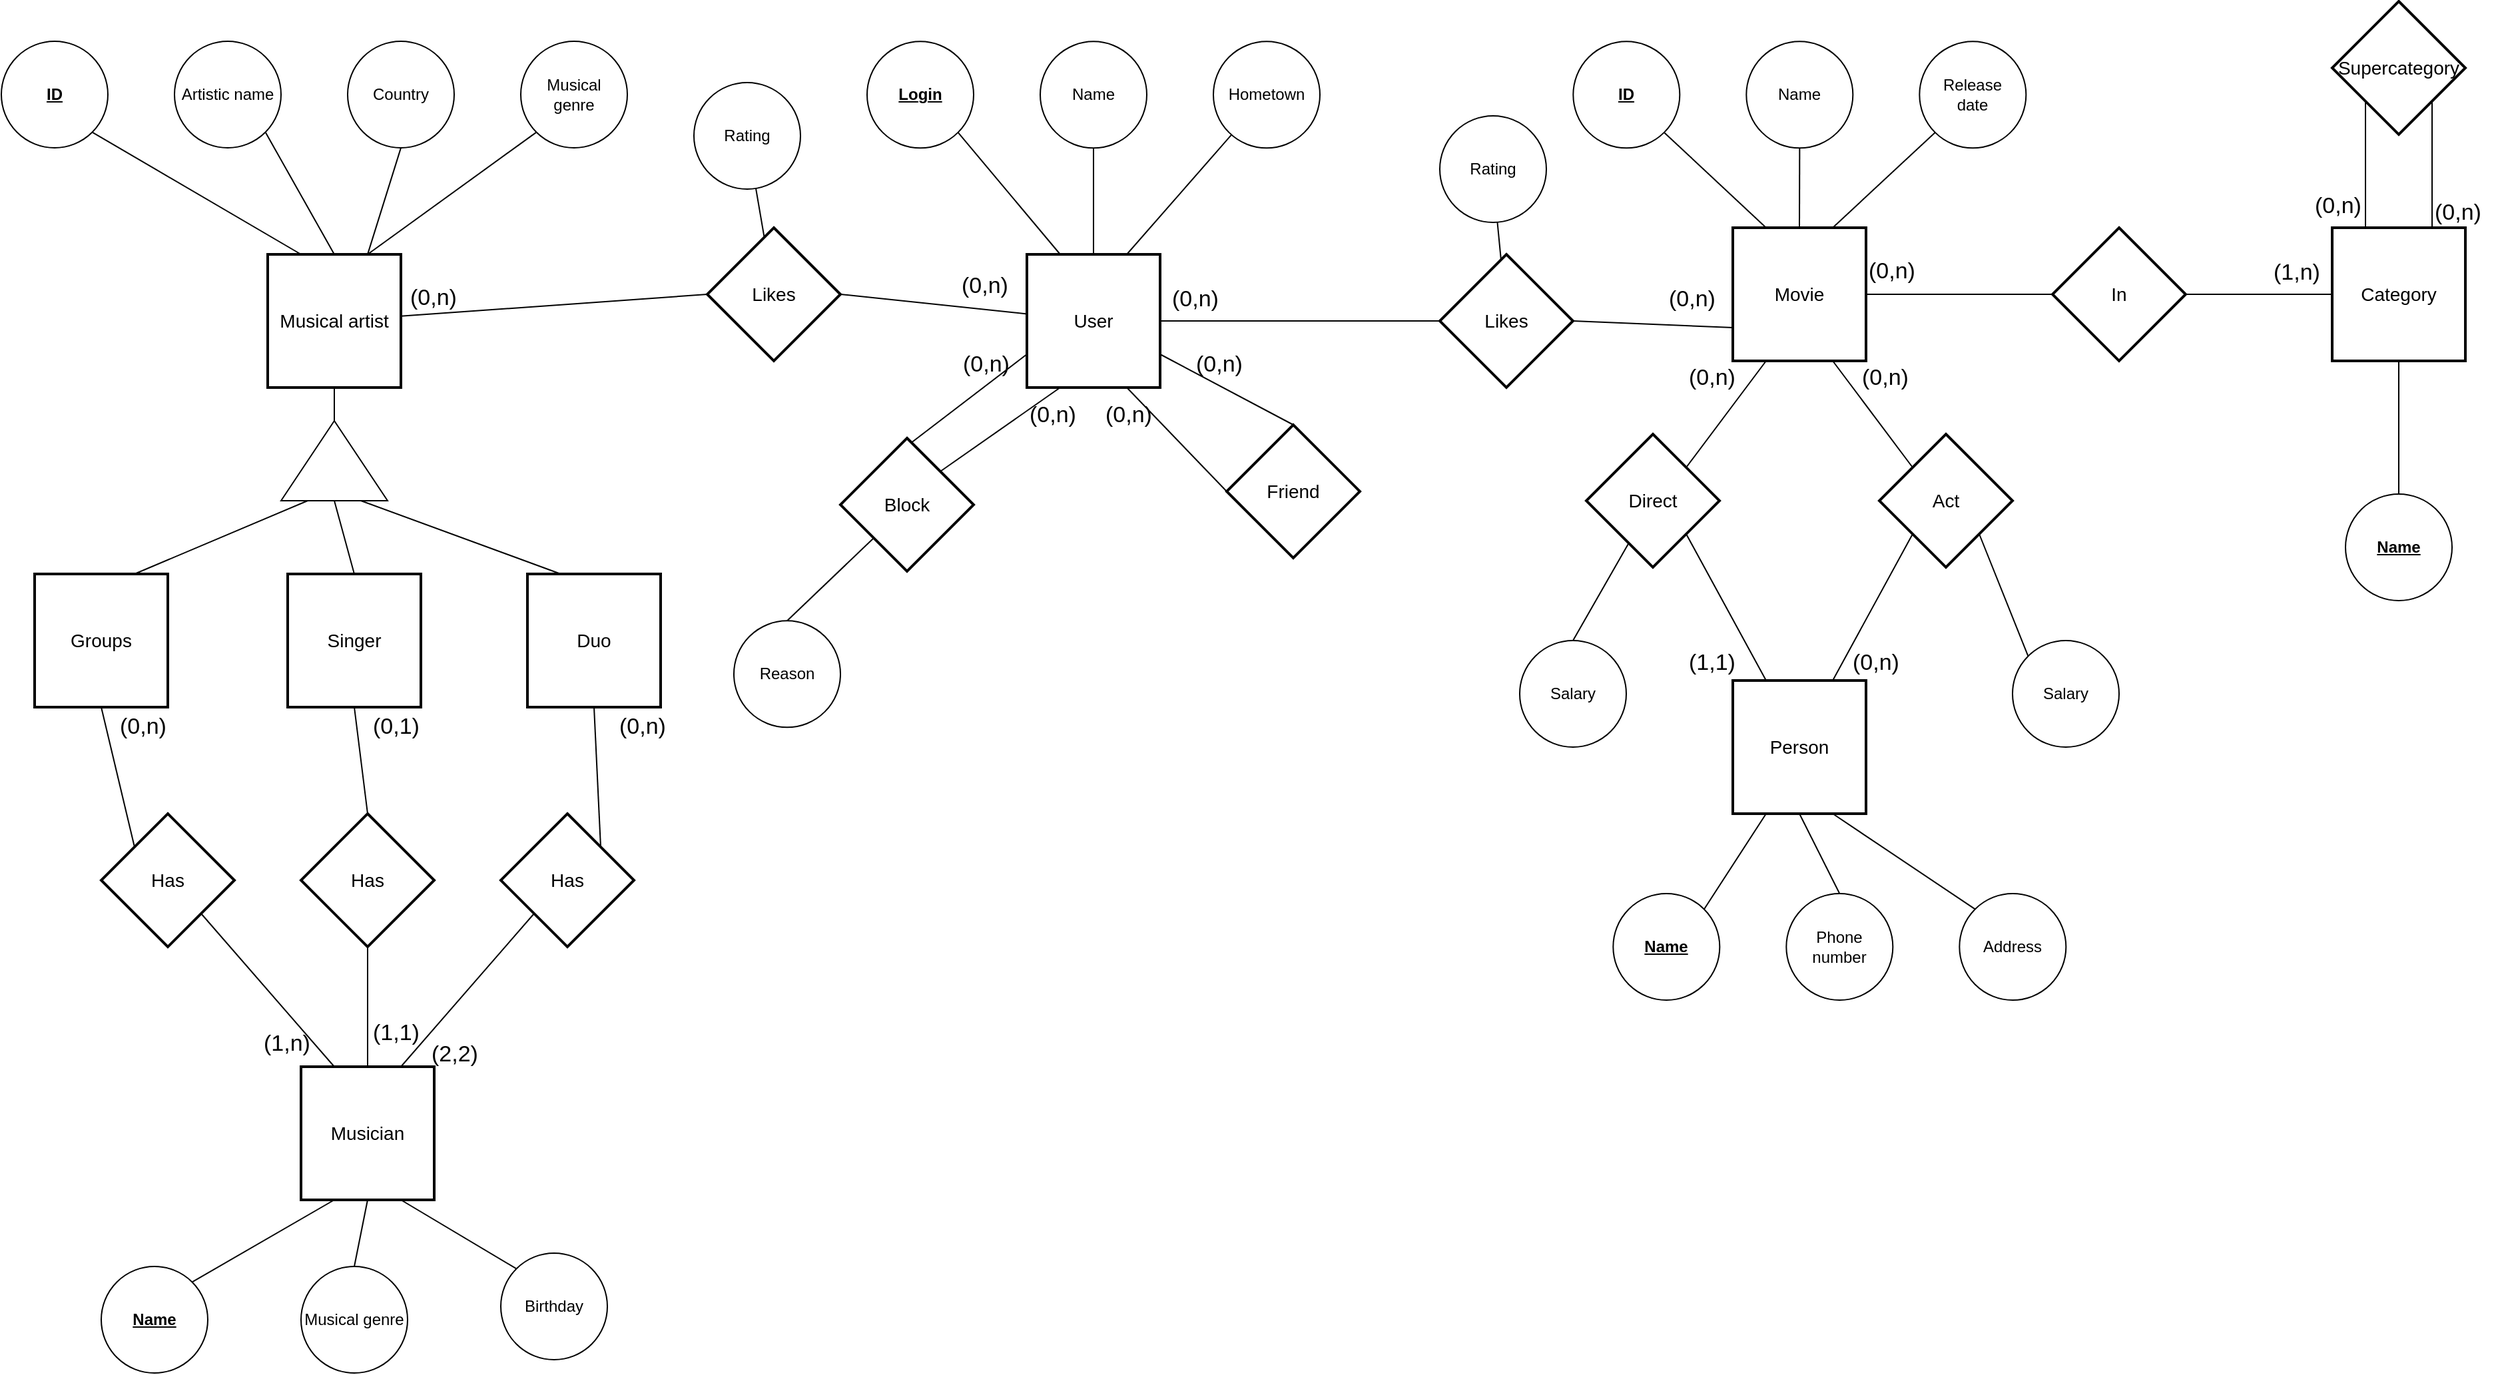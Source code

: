 <mxfile version="10.5.9" type="google"><diagram id="uMYX4Rtpumc-qpg66ErU" name="Page-1"><mxGraphModel dx="2166" dy="1546" grid="1" gridSize="10" guides="1" tooltips="1" connect="1" arrows="1" fold="1" page="1" pageScale="1" pageWidth="827" pageHeight="1169" math="0" shadow="0"><root><mxCell id="0"/><mxCell id="1" parent="0"/><mxCell id="I9tvjcD9pxlVz2gOd7x3-66" style="edgeStyle=none;rounded=0;orthogonalLoop=1;jettySize=auto;html=1;exitX=0.75;exitY=0;exitDx=0;exitDy=0;entryX=0;entryY=1;entryDx=0;entryDy=0;endArrow=none;endFill=0;" parent="1" source="I9tvjcD9pxlVz2gOd7x3-1" target="I9tvjcD9pxlVz2gOd7x3-5" edge="1"><mxGeometry relative="1" as="geometry"/></mxCell><mxCell id="I9tvjcD9pxlVz2gOd7x3-67" style="edgeStyle=none;rounded=0;orthogonalLoop=1;jettySize=auto;html=1;exitX=0.75;exitY=0;exitDx=0;exitDy=0;entryX=0.5;entryY=1;entryDx=0;entryDy=0;endArrow=none;endFill=0;" parent="1" source="I9tvjcD9pxlVz2gOd7x3-1" target="I9tvjcD9pxlVz2gOd7x3-4" edge="1"><mxGeometry relative="1" as="geometry"/></mxCell><mxCell id="I9tvjcD9pxlVz2gOd7x3-68" style="edgeStyle=none;rounded=0;orthogonalLoop=1;jettySize=auto;html=1;exitX=0.5;exitY=0;exitDx=0;exitDy=0;entryX=1;entryY=1;entryDx=0;entryDy=0;endArrow=none;endFill=0;" parent="1" source="I9tvjcD9pxlVz2gOd7x3-1" target="I9tvjcD9pxlVz2gOd7x3-3" edge="1"><mxGeometry relative="1" as="geometry"/></mxCell><mxCell id="I9tvjcD9pxlVz2gOd7x3-69" style="edgeStyle=none;rounded=0;orthogonalLoop=1;jettySize=auto;html=1;exitX=0.25;exitY=0;exitDx=0;exitDy=0;entryX=1;entryY=1;entryDx=0;entryDy=0;endArrow=none;endFill=0;" parent="1" source="I9tvjcD9pxlVz2gOd7x3-1" target="I9tvjcD9pxlVz2gOd7x3-2" edge="1"><mxGeometry relative="1" as="geometry"/></mxCell><mxCell id="I9tvjcD9pxlVz2gOd7x3-71" style="edgeStyle=none;rounded=0;orthogonalLoop=1;jettySize=auto;html=1;exitX=0.5;exitY=1;exitDx=0;exitDy=0;entryX=1;entryY=0.5;entryDx=0;entryDy=0;endArrow=none;endFill=0;" parent="1" source="I9tvjcD9pxlVz2gOd7x3-1" target="I9tvjcD9pxlVz2gOd7x3-6" edge="1"><mxGeometry relative="1" as="geometry"/></mxCell><mxCell id="I9tvjcD9pxlVz2gOd7x3-1" value="Musical artist" style="strokeWidth=2;whiteSpace=wrap;html=1;align=center;fontSize=14;" parent="1" vertex="1"><mxGeometry x="230" y="360" width="100" height="100" as="geometry"/></mxCell><mxCell id="I9tvjcD9pxlVz2gOd7x3-2" value="&lt;b&gt;&lt;u&gt;ID&lt;/u&gt;&lt;/b&gt;" style="ellipse;whiteSpace=wrap;html=1;aspect=fixed;" parent="1" vertex="1"><mxGeometry x="30" y="200" width="80" height="80" as="geometry"/></mxCell><mxCell id="I9tvjcD9pxlVz2gOd7x3-3" value="Artistic name" style="ellipse;whiteSpace=wrap;html=1;aspect=fixed;" parent="1" vertex="1"><mxGeometry x="160" y="200" width="80" height="80" as="geometry"/></mxCell><mxCell id="I9tvjcD9pxlVz2gOd7x3-4" value="Country" style="ellipse;whiteSpace=wrap;html=1;aspect=fixed;" parent="1" vertex="1"><mxGeometry x="290" y="200" width="80" height="80" as="geometry"/></mxCell><mxCell id="I9tvjcD9pxlVz2gOd7x3-5" value="Musical &lt;br&gt;genre" style="ellipse;whiteSpace=wrap;html=1;aspect=fixed;" parent="1" vertex="1"><mxGeometry x="420" y="200" width="80" height="80" as="geometry"/></mxCell><mxCell id="I9tvjcD9pxlVz2gOd7x3-72" style="edgeStyle=none;rounded=0;orthogonalLoop=1;jettySize=auto;html=1;exitX=0;exitY=0.25;exitDx=0;exitDy=0;entryX=0.75;entryY=0;entryDx=0;entryDy=0;endArrow=none;endFill=0;" parent="1" source="I9tvjcD9pxlVz2gOd7x3-6" target="I9tvjcD9pxlVz2gOd7x3-7" edge="1"><mxGeometry relative="1" as="geometry"/></mxCell><mxCell id="I9tvjcD9pxlVz2gOd7x3-73" style="edgeStyle=none;rounded=0;orthogonalLoop=1;jettySize=auto;html=1;exitX=0;exitY=0.5;exitDx=0;exitDy=0;entryX=0.5;entryY=0;entryDx=0;entryDy=0;endArrow=none;endFill=0;" parent="1" source="I9tvjcD9pxlVz2gOd7x3-6" target="I9tvjcD9pxlVz2gOd7x3-8" edge="1"><mxGeometry relative="1" as="geometry"/></mxCell><mxCell id="I9tvjcD9pxlVz2gOd7x3-74" style="edgeStyle=none;rounded=0;orthogonalLoop=1;jettySize=auto;html=1;exitX=0;exitY=0.75;exitDx=0;exitDy=0;entryX=0.25;entryY=0;entryDx=0;entryDy=0;endArrow=none;endFill=0;" parent="1" source="I9tvjcD9pxlVz2gOd7x3-6" target="I9tvjcD9pxlVz2gOd7x3-9" edge="1"><mxGeometry relative="1" as="geometry"/></mxCell><mxCell id="I9tvjcD9pxlVz2gOd7x3-6" value="" style="triangle;whiteSpace=wrap;html=1;direction=north;" parent="1" vertex="1"><mxGeometry x="240" y="485" width="80" height="60" as="geometry"/></mxCell><mxCell id="I9tvjcD9pxlVz2gOd7x3-118" style="edgeStyle=none;orthogonalLoop=1;jettySize=auto;html=1;exitX=0.5;exitY=1;exitDx=0;exitDy=0;entryX=0;entryY=0;entryDx=0;entryDy=0;startArrow=none;startFill=0;startSize=11;endArrow=none;endFill=0;endSize=11;targetPerimeterSpacing=0;strokeWidth=1;fontSize=12;" parent="1" source="I9tvjcD9pxlVz2gOd7x3-7" target="I9tvjcD9pxlVz2gOd7x3-10" edge="1"><mxGeometry relative="1" as="geometry"/></mxCell><mxCell id="I9tvjcD9pxlVz2gOd7x3-7" value="Groups" style="strokeWidth=2;whiteSpace=wrap;html=1;align=center;fontSize=14;" parent="1" vertex="1"><mxGeometry x="55" y="600" width="100" height="100" as="geometry"/></mxCell><mxCell id="I9tvjcD9pxlVz2gOd7x3-123" style="edgeStyle=none;orthogonalLoop=1;jettySize=auto;html=1;exitX=0.5;exitY=1;exitDx=0;exitDy=0;entryX=0.5;entryY=0;entryDx=0;entryDy=0;startArrow=none;startFill=0;startSize=11;endArrow=none;endFill=0;endSize=11;targetPerimeterSpacing=0;strokeWidth=1;fontSize=12;" parent="1" source="I9tvjcD9pxlVz2gOd7x3-8" target="I9tvjcD9pxlVz2gOd7x3-11" edge="1"><mxGeometry relative="1" as="geometry"/></mxCell><mxCell id="I9tvjcD9pxlVz2gOd7x3-8" value="Singer" style="strokeWidth=2;whiteSpace=wrap;html=1;align=center;fontSize=14;" parent="1" vertex="1"><mxGeometry x="245" y="600" width="100" height="100" as="geometry"/></mxCell><mxCell id="I9tvjcD9pxlVz2gOd7x3-9" value="Duo" style="strokeWidth=2;whiteSpace=wrap;html=1;align=center;fontSize=14;" parent="1" vertex="1"><mxGeometry x="425" y="600" width="100" height="100" as="geometry"/></mxCell><mxCell id="I9tvjcD9pxlVz2gOd7x3-10" value="Has" style="shape=rhombus;strokeWidth=2;fontSize=17;perimeter=rhombusPerimeter;whiteSpace=wrap;html=1;align=center;fontSize=14;" parent="1" vertex="1"><mxGeometry x="105" y="780" width="100" height="100" as="geometry"/></mxCell><mxCell id="I9tvjcD9pxlVz2gOd7x3-11" value="Has" style="shape=rhombus;strokeWidth=2;fontSize=17;perimeter=rhombusPerimeter;whiteSpace=wrap;html=1;align=center;fontSize=14;" parent="1" vertex="1"><mxGeometry x="255" y="780" width="100" height="100" as="geometry"/></mxCell><mxCell id="I9tvjcD9pxlVz2gOd7x3-12" value="Has" style="shape=rhombus;strokeWidth=2;fontSize=17;perimeter=rhombusPerimeter;whiteSpace=wrap;html=1;align=center;fontSize=14;" parent="1" vertex="1"><mxGeometry x="405" y="780" width="100" height="100" as="geometry"/></mxCell><mxCell id="I9tvjcD9pxlVz2gOd7x3-83" style="edgeStyle=none;rounded=0;orthogonalLoop=1;jettySize=auto;html=1;exitX=0.25;exitY=1;exitDx=0;exitDy=0;entryX=1;entryY=0;entryDx=0;entryDy=0;endArrow=none;endFill=0;" parent="1" source="I9tvjcD9pxlVz2gOd7x3-13" target="I9tvjcD9pxlVz2gOd7x3-14" edge="1"><mxGeometry relative="1" as="geometry"/></mxCell><mxCell id="I9tvjcD9pxlVz2gOd7x3-84" style="edgeStyle=none;rounded=0;orthogonalLoop=1;jettySize=auto;html=1;exitX=0.5;exitY=1;exitDx=0;exitDy=0;entryX=0.5;entryY=0;entryDx=0;entryDy=0;endArrow=none;endFill=0;" parent="1" source="I9tvjcD9pxlVz2gOd7x3-13" target="I9tvjcD9pxlVz2gOd7x3-15" edge="1"><mxGeometry relative="1" as="geometry"/></mxCell><mxCell id="I9tvjcD9pxlVz2gOd7x3-85" style="edgeStyle=none;rounded=0;orthogonalLoop=1;jettySize=auto;html=1;exitX=0.75;exitY=1;exitDx=0;exitDy=0;entryX=0;entryY=0;entryDx=0;entryDy=0;endArrow=none;endFill=0;" parent="1" source="I9tvjcD9pxlVz2gOd7x3-13" target="I9tvjcD9pxlVz2gOd7x3-16" edge="1"><mxGeometry relative="1" as="geometry"/></mxCell><mxCell id="I9tvjcD9pxlVz2gOd7x3-119" style="edgeStyle=none;orthogonalLoop=1;jettySize=auto;html=1;exitX=0.25;exitY=0;exitDx=0;exitDy=0;entryX=1;entryY=1;entryDx=0;entryDy=0;startArrow=none;startFill=0;startSize=11;endArrow=none;endFill=0;endSize=11;targetPerimeterSpacing=0;strokeWidth=1;fontSize=12;" parent="1" source="I9tvjcD9pxlVz2gOd7x3-13" target="I9tvjcD9pxlVz2gOd7x3-10" edge="1"><mxGeometry relative="1" as="geometry"/></mxCell><mxCell id="I9tvjcD9pxlVz2gOd7x3-121" style="edgeStyle=none;orthogonalLoop=1;jettySize=auto;html=1;exitX=0.5;exitY=0;exitDx=0;exitDy=0;entryX=0.5;entryY=1;entryDx=0;entryDy=0;startArrow=none;startFill=0;startSize=11;endArrow=none;endFill=0;endSize=11;targetPerimeterSpacing=0;strokeWidth=1;fontSize=12;" parent="1" source="I9tvjcD9pxlVz2gOd7x3-13" target="I9tvjcD9pxlVz2gOd7x3-11" edge="1"><mxGeometry relative="1" as="geometry"/></mxCell><mxCell id="I9tvjcD9pxlVz2gOd7x3-124" style="edgeStyle=none;orthogonalLoop=1;jettySize=auto;html=1;exitX=0.75;exitY=0;exitDx=0;exitDy=0;entryX=0;entryY=1;entryDx=0;entryDy=0;startArrow=none;startFill=0;startSize=11;endArrow=none;endFill=0;endSize=11;targetPerimeterSpacing=0;strokeWidth=1;fontSize=12;" parent="1" source="I9tvjcD9pxlVz2gOd7x3-13" target="I9tvjcD9pxlVz2gOd7x3-12" edge="1"><mxGeometry relative="1" as="geometry"/></mxCell><mxCell id="I9tvjcD9pxlVz2gOd7x3-125" value="(2,2)&lt;br&gt;" style="text;html=1;resizable=0;points=[];align=center;verticalAlign=middle;labelBackgroundColor=#ffffff;fontSize=17;" parent="I9tvjcD9pxlVz2gOd7x3-124" vertex="1" connectable="0"><mxGeometry x="-0.445" y="-3" relative="1" as="geometry"><mxPoint x="9.5" y="20.5" as="offset"/></mxGeometry></mxCell><mxCell id="I9tvjcD9pxlVz2gOd7x3-13" value="Musician" style="strokeWidth=2;whiteSpace=wrap;html=1;align=center;fontSize=14;" parent="1" vertex="1"><mxGeometry x="255" y="970" width="100" height="100" as="geometry"/></mxCell><mxCell id="I9tvjcD9pxlVz2gOd7x3-14" value="&lt;b&gt;&lt;u&gt;Name&lt;/u&gt;&lt;/b&gt;" style="ellipse;whiteSpace=wrap;html=1;aspect=fixed;" parent="1" vertex="1"><mxGeometry x="105" y="1120" width="80" height="80" as="geometry"/></mxCell><mxCell id="I9tvjcD9pxlVz2gOd7x3-15" value="Musical genre" style="ellipse;whiteSpace=wrap;html=1;aspect=fixed;" parent="1" vertex="1"><mxGeometry x="255" y="1120" width="80" height="80" as="geometry"/></mxCell><mxCell id="I9tvjcD9pxlVz2gOd7x3-16" value="Birthday" style="ellipse;whiteSpace=wrap;html=1;aspect=fixed;" parent="1" vertex="1"><mxGeometry x="405" y="1110" width="80" height="80" as="geometry"/></mxCell><mxCell id="I9tvjcD9pxlVz2gOd7x3-63" style="edgeStyle=none;rounded=0;orthogonalLoop=1;jettySize=auto;html=1;exitX=0.25;exitY=0;exitDx=0;exitDy=0;entryX=1;entryY=1;entryDx=0;entryDy=0;endArrow=none;endFill=0;" parent="1" source="I9tvjcD9pxlVz2gOd7x3-17" target="I9tvjcD9pxlVz2gOd7x3-18" edge="1"><mxGeometry relative="1" as="geometry"/></mxCell><mxCell id="I9tvjcD9pxlVz2gOd7x3-64" style="edgeStyle=none;rounded=0;orthogonalLoop=1;jettySize=auto;html=1;exitX=0.5;exitY=0;exitDx=0;exitDy=0;endArrow=none;endFill=0;" parent="1" source="I9tvjcD9pxlVz2gOd7x3-17" target="I9tvjcD9pxlVz2gOd7x3-19" edge="1"><mxGeometry relative="1" as="geometry"/></mxCell><mxCell id="I9tvjcD9pxlVz2gOd7x3-65" style="edgeStyle=none;rounded=0;orthogonalLoop=1;jettySize=auto;html=1;exitX=0.75;exitY=0;exitDx=0;exitDy=0;endArrow=none;endFill=0;" parent="1" source="I9tvjcD9pxlVz2gOd7x3-17" target="I9tvjcD9pxlVz2gOd7x3-20" edge="1"><mxGeometry relative="1" as="geometry"/></mxCell><mxCell id="I9tvjcD9pxlVz2gOd7x3-107" style="edgeStyle=none;orthogonalLoop=1;jettySize=auto;html=1;exitX=1;exitY=0.75;exitDx=0;exitDy=0;entryX=0;entryY=0.5;entryDx=0;entryDy=0;startArrow=none;startFill=0;startSize=11;endArrow=none;endFill=0;endSize=11;targetPerimeterSpacing=0;strokeWidth=1;fontSize=12;" parent="1" source="I9tvjcD9pxlVz2gOd7x3-17" target="I9tvjcD9pxlVz2gOd7x3-22" edge="1"><mxGeometry relative="1" as="geometry"/></mxCell><mxCell id="I9tvjcD9pxlVz2gOd7x3-109" style="edgeStyle=none;orthogonalLoop=1;jettySize=auto;html=1;exitX=0.75;exitY=1;exitDx=0;exitDy=0;entryX=0.5;entryY=1;entryDx=0;entryDy=0;startArrow=none;startFill=0;startSize=11;endArrow=none;endFill=0;endSize=11;targetPerimeterSpacing=0;strokeWidth=1;fontSize=12;" parent="1" source="I9tvjcD9pxlVz2gOd7x3-17" target="I9tvjcD9pxlVz2gOd7x3-22" edge="1"><mxGeometry relative="1" as="geometry"/></mxCell><mxCell id="I9tvjcD9pxlVz2gOd7x3-111" style="edgeStyle=none;orthogonalLoop=1;jettySize=auto;html=1;exitX=0.25;exitY=1;exitDx=0;exitDy=0;entryX=1;entryY=0;entryDx=0;entryDy=0;startArrow=none;startFill=0;startSize=11;endArrow=none;endFill=0;endSize=11;targetPerimeterSpacing=0;strokeWidth=1;fontSize=12;" parent="1" source="I9tvjcD9pxlVz2gOd7x3-17" target="I9tvjcD9pxlVz2gOd7x3-21" edge="1"><mxGeometry relative="1" as="geometry"/></mxCell><mxCell id="I9tvjcD9pxlVz2gOd7x3-115" style="edgeStyle=none;orthogonalLoop=1;jettySize=auto;html=1;exitX=0;exitY=0.75;exitDx=0;exitDy=0;entryX=0;entryY=0;entryDx=0;entryDy=0;startArrow=none;startFill=0;startSize=11;endArrow=none;endFill=0;endSize=11;targetPerimeterSpacing=0;strokeWidth=1;fontSize=12;" parent="1" source="I9tvjcD9pxlVz2gOd7x3-17" target="I9tvjcD9pxlVz2gOd7x3-21" edge="1"><mxGeometry relative="1" as="geometry"/></mxCell><mxCell id="I9tvjcD9pxlVz2gOd7x3-17" value="User" style="strokeWidth=2;whiteSpace=wrap;html=1;align=center;fontSize=14;" parent="1" vertex="1"><mxGeometry x="800" y="360" width="100" height="100" as="geometry"/></mxCell><mxCell id="I9tvjcD9pxlVz2gOd7x3-18" value="&lt;span&gt;&lt;b&gt;&lt;u&gt;Login&lt;/u&gt;&lt;/b&gt;&lt;/span&gt;" style="ellipse;whiteSpace=wrap;html=1;aspect=fixed;" parent="1" vertex="1"><mxGeometry x="680" y="200.167" width="80" height="80" as="geometry"/></mxCell><mxCell id="I9tvjcD9pxlVz2gOd7x3-19" value="Name" style="ellipse;whiteSpace=wrap;html=1;aspect=fixed;" parent="1" vertex="1"><mxGeometry x="810" y="200.167" width="80" height="80" as="geometry"/></mxCell><mxCell id="I9tvjcD9pxlVz2gOd7x3-20" value="Hometown" style="ellipse;whiteSpace=wrap;html=1;aspect=fixed;" parent="1" vertex="1"><mxGeometry x="940" y="200.167" width="80" height="80" as="geometry"/></mxCell><mxCell id="I9tvjcD9pxlVz2gOd7x3-21" value="Block" style="shape=rhombus;strokeWidth=2;fontSize=17;perimeter=rhombusPerimeter;whiteSpace=wrap;html=1;align=center;fontSize=14;" parent="1" vertex="1"><mxGeometry x="660" y="498" width="100" height="100" as="geometry"/></mxCell><mxCell id="I9tvjcD9pxlVz2gOd7x3-22" value="Friend" style="shape=rhombus;strokeWidth=2;fontSize=17;perimeter=rhombusPerimeter;whiteSpace=wrap;html=1;align=center;fontSize=14;direction=south;" parent="1" vertex="1"><mxGeometry x="950" y="488" width="100" height="100" as="geometry"/></mxCell><mxCell id="I9tvjcD9pxlVz2gOd7x3-62" style="edgeStyle=none;rounded=0;orthogonalLoop=1;jettySize=auto;html=1;exitX=0.5;exitY=0;exitDx=0;exitDy=0;entryX=0;entryY=1;entryDx=0;entryDy=0;endArrow=none;endFill=0;" parent="1" source="I9tvjcD9pxlVz2gOd7x3-23" target="I9tvjcD9pxlVz2gOd7x3-21" edge="1"><mxGeometry relative="1" as="geometry"/></mxCell><mxCell id="I9tvjcD9pxlVz2gOd7x3-23" value="&lt;span&gt;Reason&lt;/span&gt;" style="ellipse;whiteSpace=wrap;html=1;aspect=fixed;" parent="1" vertex="1"><mxGeometry x="580" y="635.167" width="80" height="80" as="geometry"/></mxCell><mxCell id="I9tvjcD9pxlVz2gOd7x3-48" style="rounded=0;orthogonalLoop=1;jettySize=auto;html=1;exitX=0.25;exitY=0;exitDx=0;exitDy=0;entryX=1;entryY=1;entryDx=0;entryDy=0;endArrow=none;endFill=0;" parent="1" source="I9tvjcD9pxlVz2gOd7x3-25" target="I9tvjcD9pxlVz2gOd7x3-26" edge="1"><mxGeometry relative="1" as="geometry"/></mxCell><mxCell id="I9tvjcD9pxlVz2gOd7x3-49" style="edgeStyle=none;rounded=0;orthogonalLoop=1;jettySize=auto;html=1;exitX=0.5;exitY=0;exitDx=0;exitDy=0;entryX=0.5;entryY=1;entryDx=0;entryDy=0;endArrow=none;endFill=0;" parent="1" source="I9tvjcD9pxlVz2gOd7x3-25" target="I9tvjcD9pxlVz2gOd7x3-27" edge="1"><mxGeometry relative="1" as="geometry"/></mxCell><mxCell id="I9tvjcD9pxlVz2gOd7x3-50" style="edgeStyle=none;rounded=0;orthogonalLoop=1;jettySize=auto;html=1;exitX=0.75;exitY=0;exitDx=0;exitDy=0;entryX=0;entryY=1;entryDx=0;entryDy=0;endArrow=none;endFill=0;" parent="1" source="I9tvjcD9pxlVz2gOd7x3-25" target="I9tvjcD9pxlVz2gOd7x3-28" edge="1"><mxGeometry relative="1" as="geometry"/></mxCell><mxCell id="I9tvjcD9pxlVz2gOd7x3-96" style="edgeStyle=entityRelationEdgeStyle;orthogonalLoop=1;jettySize=auto;html=1;exitX=1;exitY=0.5;exitDx=0;exitDy=0;entryX=0;entryY=0.5;entryDx=0;entryDy=0;endArrow=none;fontSize=12;startArrow=none;startFill=0;endFill=0;startSize=11;" parent="1" source="I9tvjcD9pxlVz2gOd7x3-25" target="I9tvjcD9pxlVz2gOd7x3-35" edge="1"><mxGeometry relative="1" as="geometry"/></mxCell><mxCell id="I9tvjcD9pxlVz2gOd7x3-99" style="orthogonalLoop=1;jettySize=auto;html=1;exitX=0.75;exitY=1;exitDx=0;exitDy=0;entryX=0;entryY=0;entryDx=0;entryDy=0;startArrow=none;startFill=0;endArrow=none;endFill=0;fontSize=12;targetPerimeterSpacing=0;strokeWidth=1;endSize=11;startSize=12;" parent="1" source="I9tvjcD9pxlVz2gOd7x3-25" target="I9tvjcD9pxlVz2gOd7x3-29" edge="1"><mxGeometry relative="1" as="geometry"/></mxCell><mxCell id="I9tvjcD9pxlVz2gOd7x3-105" style="edgeStyle=none;orthogonalLoop=1;jettySize=auto;html=1;exitX=0.25;exitY=1;exitDx=0;exitDy=0;entryX=1;entryY=0;entryDx=0;entryDy=0;startArrow=none;startFill=0;startSize=11;endArrow=none;endFill=0;endSize=11;targetPerimeterSpacing=0;strokeWidth=1;fontSize=12;" parent="1" source="I9tvjcD9pxlVz2gOd7x3-25" target="I9tvjcD9pxlVz2gOd7x3-30" edge="1"><mxGeometry relative="1" as="geometry"/></mxCell><mxCell id="I9tvjcD9pxlVz2gOd7x3-25" value="Movie" style="strokeWidth=2;whiteSpace=wrap;html=1;align=center;fontSize=14;" parent="1" vertex="1"><mxGeometry x="1330" y="340" width="100" height="100" as="geometry"/></mxCell><mxCell id="I9tvjcD9pxlVz2gOd7x3-26" value="&lt;span&gt;&lt;b&gt;&lt;u&gt;ID&lt;/u&gt;&lt;/b&gt;&lt;/span&gt;" style="ellipse;whiteSpace=wrap;html=1;aspect=fixed;" parent="1" vertex="1"><mxGeometry x="1210.167" y="200.167" width="80" height="80" as="geometry"/></mxCell><mxCell id="I9tvjcD9pxlVz2gOd7x3-27" value="Name" style="ellipse;whiteSpace=wrap;html=1;aspect=fixed;" parent="1" vertex="1"><mxGeometry x="1340.167" y="200.167" width="80" height="80" as="geometry"/></mxCell><mxCell id="I9tvjcD9pxlVz2gOd7x3-28" value="Release &lt;br&gt;date" style="ellipse;whiteSpace=wrap;html=1;aspect=fixed;" parent="1" vertex="1"><mxGeometry x="1470.167" y="200.167" width="80" height="80" as="geometry"/></mxCell><mxCell id="I9tvjcD9pxlVz2gOd7x3-29" value="Act" style="shape=rhombus;strokeWidth=2;fontSize=17;perimeter=rhombusPerimeter;whiteSpace=wrap;html=1;align=center;fontSize=14;" parent="1" vertex="1"><mxGeometry x="1440" y="495" width="100" height="100" as="geometry"/></mxCell><mxCell id="I9tvjcD9pxlVz2gOd7x3-30" value="Direct" style="shape=rhombus;strokeWidth=2;fontSize=17;perimeter=rhombusPerimeter;whiteSpace=wrap;html=1;align=center;fontSize=14;" parent="1" vertex="1"><mxGeometry x="1220" y="495" width="100" height="100" as="geometry"/></mxCell><mxCell id="I9tvjcD9pxlVz2gOd7x3-55" style="edgeStyle=none;rounded=0;orthogonalLoop=1;jettySize=auto;html=1;exitX=0.25;exitY=1;exitDx=0;exitDy=0;entryX=1;entryY=0;entryDx=0;entryDy=0;endArrow=none;endFill=0;" parent="1" source="I9tvjcD9pxlVz2gOd7x3-31" target="I9tvjcD9pxlVz2gOd7x3-32" edge="1"><mxGeometry relative="1" as="geometry"/></mxCell><mxCell id="I9tvjcD9pxlVz2gOd7x3-56" style="edgeStyle=none;rounded=0;orthogonalLoop=1;jettySize=auto;html=1;exitX=0.5;exitY=1;exitDx=0;exitDy=0;entryX=0.5;entryY=0;entryDx=0;entryDy=0;endArrow=none;endFill=0;" parent="1" source="I9tvjcD9pxlVz2gOd7x3-31" target="I9tvjcD9pxlVz2gOd7x3-33" edge="1"><mxGeometry relative="1" as="geometry"/></mxCell><mxCell id="I9tvjcD9pxlVz2gOd7x3-57" style="edgeStyle=none;rounded=0;orthogonalLoop=1;jettySize=auto;html=1;exitX=0.75;exitY=1;exitDx=0;exitDy=0;entryX=0;entryY=0;entryDx=0;entryDy=0;endArrow=none;endFill=0;" parent="1" source="I9tvjcD9pxlVz2gOd7x3-31" target="I9tvjcD9pxlVz2gOd7x3-34" edge="1"><mxGeometry relative="1" as="geometry"/></mxCell><mxCell id="I9tvjcD9pxlVz2gOd7x3-101" style="edgeStyle=none;orthogonalLoop=1;jettySize=auto;html=1;exitX=0.75;exitY=0;exitDx=0;exitDy=0;entryX=0;entryY=1;entryDx=0;entryDy=0;startArrow=none;startFill=0;endArrow=none;endFill=0;fontSize=12;startSize=11;" parent="1" source="I9tvjcD9pxlVz2gOd7x3-31" target="I9tvjcD9pxlVz2gOd7x3-29" edge="1"><mxGeometry relative="1" as="geometry"/></mxCell><mxCell id="I9tvjcD9pxlVz2gOd7x3-103" style="edgeStyle=none;orthogonalLoop=1;jettySize=auto;html=1;exitX=0.25;exitY=0;exitDx=0;exitDy=0;entryX=1;entryY=1;entryDx=0;entryDy=0;startArrow=none;startFill=0;startSize=11;endArrow=none;endFill=0;endSize=11;targetPerimeterSpacing=0;strokeWidth=1;fontSize=12;" parent="1" source="I9tvjcD9pxlVz2gOd7x3-31" target="I9tvjcD9pxlVz2gOd7x3-30" edge="1"><mxGeometry relative="1" as="geometry"/></mxCell><mxCell id="I9tvjcD9pxlVz2gOd7x3-31" value="Person&lt;br&gt;" style="strokeWidth=2;whiteSpace=wrap;html=1;align=center;fontSize=14;" parent="1" vertex="1"><mxGeometry x="1330" y="680" width="100" height="100" as="geometry"/></mxCell><mxCell id="I9tvjcD9pxlVz2gOd7x3-32" value="&lt;span&gt;&lt;b&gt;&lt;u&gt;Name&lt;/u&gt;&lt;/b&gt;&lt;/span&gt;" style="ellipse;whiteSpace=wrap;html=1;aspect=fixed;" parent="1" vertex="1"><mxGeometry x="1240.167" y="840" width="80" height="80" as="geometry"/></mxCell><mxCell id="I9tvjcD9pxlVz2gOd7x3-33" value="Phone number" style="ellipse;whiteSpace=wrap;html=1;aspect=fixed;" parent="1" vertex="1"><mxGeometry x="1370.167" y="840" width="80" height="80" as="geometry"/></mxCell><mxCell id="I9tvjcD9pxlVz2gOd7x3-34" value="Address" style="ellipse;whiteSpace=wrap;html=1;aspect=fixed;" parent="1" vertex="1"><mxGeometry x="1500.167" y="840" width="80" height="80" as="geometry"/></mxCell><mxCell id="I9tvjcD9pxlVz2gOd7x3-35" value="In" style="shape=rhombus;strokeWidth=2;fontSize=17;perimeter=rhombusPerimeter;whiteSpace=wrap;html=1;align=center;fontSize=14;" parent="1" vertex="1"><mxGeometry x="1570" y="340" width="100" height="100" as="geometry"/></mxCell><mxCell id="I9tvjcD9pxlVz2gOd7x3-42" style="edgeStyle=orthogonalEdgeStyle;rounded=0;orthogonalLoop=1;jettySize=auto;html=1;exitX=0.5;exitY=0;exitDx=0;exitDy=0;entryX=0.5;entryY=1;entryDx=0;entryDy=0;endArrow=none;endFill=0;" parent="1" source="I9tvjcD9pxlVz2gOd7x3-38" target="I9tvjcD9pxlVz2gOd7x3-36" edge="1"><mxGeometry relative="1" as="geometry"/></mxCell><mxCell id="I9tvjcD9pxlVz2gOd7x3-44" style="edgeStyle=orthogonalEdgeStyle;rounded=0;orthogonalLoop=1;jettySize=auto;html=1;exitX=0.25;exitY=0;exitDx=0;exitDy=0;entryX=0;entryY=1;entryDx=0;entryDy=0;endArrow=none;endFill=0;startArrow=none;startFill=0;startSize=11;" parent="1" source="I9tvjcD9pxlVz2gOd7x3-36" target="I9tvjcD9pxlVz2gOd7x3-37" edge="1"><mxGeometry relative="1" as="geometry"/></mxCell><mxCell id="I9tvjcD9pxlVz2gOd7x3-45" style="edgeStyle=orthogonalEdgeStyle;rounded=0;orthogonalLoop=1;jettySize=auto;html=1;exitX=0.75;exitY=0;exitDx=0;exitDy=0;entryX=1;entryY=1;entryDx=0;entryDy=0;endArrow=none;endFill=0;startArrow=none;startFill=0;spacingBottom=1;startSize=11;" parent="1" source="I9tvjcD9pxlVz2gOd7x3-36" target="I9tvjcD9pxlVz2gOd7x3-37" edge="1"><mxGeometry relative="1" as="geometry"/></mxCell><mxCell id="I9tvjcD9pxlVz2gOd7x3-36" value="Category" style="strokeWidth=2;whiteSpace=wrap;html=1;align=center;fontSize=14;" parent="1" vertex="1"><mxGeometry x="1780" y="340" width="100" height="100" as="geometry"/></mxCell><mxCell id="I9tvjcD9pxlVz2gOd7x3-37" value="Supercategory" style="shape=rhombus;strokeWidth=2;fontSize=17;perimeter=rhombusPerimeter;whiteSpace=wrap;html=1;align=center;fontSize=14;" parent="1" vertex="1"><mxGeometry x="1780" y="170" width="100" height="100" as="geometry"/></mxCell><mxCell id="I9tvjcD9pxlVz2gOd7x3-38" value="&lt;b&gt;&lt;u&gt;Name&lt;/u&gt;&lt;/b&gt;" style="ellipse;whiteSpace=wrap;html=1;aspect=fixed;" parent="1" vertex="1"><mxGeometry x="1790" y="540" width="80" height="80" as="geometry"/></mxCell><mxCell id="I9tvjcD9pxlVz2gOd7x3-88" style="edgeStyle=none;rounded=0;orthogonalLoop=1;jettySize=auto;html=1;exitX=0;exitY=0.5;exitDx=0;exitDy=0;endArrow=none;endFill=0;" parent="1" source="I9tvjcD9pxlVz2gOd7x3-86" target="I9tvjcD9pxlVz2gOd7x3-30" edge="1"><mxGeometry relative="1" as="geometry"/></mxCell><mxCell id="I9tvjcD9pxlVz2gOd7x3-86" value="Salary" style="ellipse;whiteSpace=wrap;html=1;aspect=fixed;direction=south;" parent="1" vertex="1"><mxGeometry x="1170" y="650" width="80" height="80" as="geometry"/></mxCell><mxCell id="I9tvjcD9pxlVz2gOd7x3-91" style="edgeStyle=none;rounded=0;orthogonalLoop=1;jettySize=auto;html=1;exitX=0;exitY=0;exitDx=0;exitDy=0;entryX=1;entryY=1;entryDx=0;entryDy=0;endArrow=none;endFill=0;" parent="1" source="I9tvjcD9pxlVz2gOd7x3-87" target="I9tvjcD9pxlVz2gOd7x3-29" edge="1"><mxGeometry relative="1" as="geometry"/></mxCell><mxCell id="I9tvjcD9pxlVz2gOd7x3-87" value="Salary" style="ellipse;whiteSpace=wrap;html=1;aspect=fixed;" parent="1" vertex="1"><mxGeometry x="1540" y="650" width="80" height="80" as="geometry"/></mxCell><mxCell id="I9tvjcD9pxlVz2gOd7x3-93" value="" style="edgeStyle=entityRelationEdgeStyle;fontSize=12;html=1;endArrow=none;exitX=1;exitY=0.5;exitDx=0;exitDy=0;entryX=0;entryY=0.5;entryDx=0;entryDy=0;startSize=11;endSize=11;startArrow=none;startFill=0;endFill=0;" parent="1" source="I9tvjcD9pxlVz2gOd7x3-35" target="I9tvjcD9pxlVz2gOd7x3-36" edge="1"><mxGeometry width="100" height="100" relative="1" as="geometry"><mxPoint x="1670" y="440" as="sourcePoint"/><mxPoint x="1770" y="340" as="targetPoint"/></mxGeometry></mxCell><mxCell id="I9tvjcD9pxlVz2gOd7x3-126" style="edgeStyle=none;orthogonalLoop=1;jettySize=auto;html=1;exitX=0.5;exitY=1;exitDx=0;exitDy=0;entryX=1;entryY=0;entryDx=0;entryDy=0;startArrow=none;startFill=0;startSize=11;endArrow=none;endFill=0;endSize=11;targetPerimeterSpacing=0;strokeWidth=1;fontSize=12;" parent="1" source="I9tvjcD9pxlVz2gOd7x3-9" target="I9tvjcD9pxlVz2gOd7x3-12" edge="1"><mxGeometry relative="1" as="geometry"><mxPoint x="115.333" y="710.333" as="sourcePoint"/><mxPoint x="140.333" y="815.333" as="targetPoint"/><Array as="points"/></mxGeometry></mxCell><mxCell id="xyB4f6r6AeEEmfjtHIdt-2" value="(0,n)&lt;br style=&quot;font-size: 17px&quot;&gt;" style="text;html=1;resizable=0;points=[];autosize=1;align=left;verticalAlign=top;spacingTop=-4;strokeWidth=2;spacing=4;fontSize=17;" vertex="1" parent="1"><mxGeometry x="490" y="700" width="60" height="30" as="geometry"/></mxCell><mxCell id="xyB4f6r6AeEEmfjtHIdt-4" value="(0,1)&lt;br style=&quot;font-size: 17px&quot;&gt;" style="text;html=1;resizable=0;points=[];autosize=1;align=left;verticalAlign=top;spacingTop=-4;strokeWidth=2;spacing=4;fontSize=17;" vertex="1" parent="1"><mxGeometry x="305" y="700" width="60" height="30" as="geometry"/></mxCell><mxCell id="xyB4f6r6AeEEmfjtHIdt-6" value="(1,1)&lt;br&gt;&lt;br style=&quot;font-size: 17px&quot;&gt;" style="text;html=1;resizable=0;points=[];autosize=1;align=left;verticalAlign=top;spacingTop=-4;strokeWidth=2;spacing=4;fontSize=17;" vertex="1" parent="1"><mxGeometry x="305" y="930" width="60" height="50" as="geometry"/></mxCell><mxCell id="xyB4f6r6AeEEmfjtHIdt-7" value="(1,n)&lt;br&gt;&lt;br&gt;" style="text;html=1;resizable=0;points=[];autosize=1;align=left;verticalAlign=top;spacingTop=-4;fontSize=17;" vertex="1" parent="1"><mxGeometry x="225" y="940" width="50" height="40" as="geometry"/></mxCell><mxCell id="xyB4f6r6AeEEmfjtHIdt-8" value="(0,n)&lt;br style=&quot;font-size: 17px&quot;&gt;" style="text;html=1;resizable=0;points=[];autosize=1;align=left;verticalAlign=top;spacingTop=-4;strokeWidth=2;spacing=4;fontSize=17;" vertex="1" parent="1"><mxGeometry x="115" y="700" width="60" height="30" as="geometry"/></mxCell><mxCell id="xyB4f6r6AeEEmfjtHIdt-9" value="(0,n)" style="text;html=1;resizable=0;points=[];autosize=1;align=left;verticalAlign=top;spacingTop=-4;fontSize=17;" vertex="1" parent="1"><mxGeometry x="925" y="430" width="50" height="20" as="geometry"/></mxCell><mxCell id="xyB4f6r6AeEEmfjtHIdt-10" value="(0,n)&lt;br&gt;&lt;br&gt;" style="text;html=1;resizable=0;points=[];autosize=1;align=left;verticalAlign=top;spacingTop=-4;fontSize=17;" vertex="1" parent="1"><mxGeometry x="857" y="468" width="50" height="40" as="geometry"/></mxCell><mxCell id="xyB4f6r6AeEEmfjtHIdt-11" value="(0,n)" style="text;html=1;resizable=0;points=[];autosize=1;align=left;verticalAlign=top;spacingTop=-4;fontSize=17;" vertex="1" parent="1"><mxGeometry x="750" y="430" width="50" height="20" as="geometry"/></mxCell><mxCell id="xyB4f6r6AeEEmfjtHIdt-12" value="(0,n)" style="text;html=1;resizable=0;points=[];autosize=1;align=left;verticalAlign=top;spacingTop=-4;fontSize=17;" vertex="1" parent="1"><mxGeometry x="800" y="468" width="50" height="20" as="geometry"/></mxCell><mxCell id="xyB4f6r6AeEEmfjtHIdt-13" value="(0,n)" style="text;html=1;resizable=0;points=[];autosize=1;align=left;verticalAlign=top;spacingTop=-4;fontSize=17;" vertex="1" parent="1"><mxGeometry x="1765" y="311" width="50" height="20" as="geometry"/></mxCell><mxCell id="xyB4f6r6AeEEmfjtHIdt-14" value="(0,n)" style="text;html=1;resizable=0;points=[];autosize=1;align=left;verticalAlign=top;spacingTop=-4;fontSize=17;" vertex="1" parent="1"><mxGeometry x="1855" y="316" width="50" height="20" as="geometry"/></mxCell><mxCell id="xyB4f6r6AeEEmfjtHIdt-15" value="(0,n)" style="text;html=1;resizable=0;points=[];autosize=1;align=left;verticalAlign=top;spacingTop=-4;fontSize=17;" vertex="1" parent="1"><mxGeometry x="1430" y="360" width="50" height="20" as="geometry"/></mxCell><mxCell id="xyB4f6r6AeEEmfjtHIdt-16" value="(1,n)&lt;br&gt;" style="text;html=1;resizable=0;points=[];autosize=1;align=left;verticalAlign=top;spacingTop=-4;fontSize=17;" vertex="1" parent="1"><mxGeometry x="1734" y="361" width="50" height="20" as="geometry"/></mxCell><mxCell id="xyB4f6r6AeEEmfjtHIdt-17" value="(0,n)&lt;br&gt;" style="text;html=1;resizable=0;points=[];autosize=1;align=left;verticalAlign=top;spacingTop=-4;fontSize=17;" vertex="1" parent="1"><mxGeometry x="1425" y="440" width="50" height="20" as="geometry"/></mxCell><mxCell id="xyB4f6r6AeEEmfjtHIdt-18" value="(0,n)" style="text;html=1;resizable=0;points=[];autosize=1;align=left;verticalAlign=top;spacingTop=-4;fontSize=17;" vertex="1" parent="1"><mxGeometry x="1295" y="440" width="50" height="20" as="geometry"/></mxCell><mxCell id="xyB4f6r6AeEEmfjtHIdt-19" value="(1,1)" style="text;html=1;resizable=0;points=[];autosize=1;align=left;verticalAlign=top;spacingTop=-4;fontSize=17;" vertex="1" parent="1"><mxGeometry x="1295" y="654" width="50" height="20" as="geometry"/></mxCell><mxCell id="xyB4f6r6AeEEmfjtHIdt-20" value="(0,n)" style="text;html=1;resizable=0;points=[];autosize=1;align=left;verticalAlign=top;spacingTop=-4;fontSize=17;" vertex="1" parent="1"><mxGeometry x="1417.5" y="654" width="50" height="20" as="geometry"/></mxCell><mxCell id="xyB4f6r6AeEEmfjtHIdt-26" style="rounded=0;orthogonalLoop=1;jettySize=auto;html=1;exitX=1;exitY=0.5;exitDx=0;exitDy=0;startArrow=none;startFill=0;fontSize=17;endArrow=none;endFill=0;" edge="1" parent="1" source="xyB4f6r6AeEEmfjtHIdt-22" target="I9tvjcD9pxlVz2gOd7x3-17"><mxGeometry relative="1" as="geometry"/></mxCell><mxCell id="xyB4f6r6AeEEmfjtHIdt-27" style="rounded=0;orthogonalLoop=1;jettySize=auto;html=1;exitX=0;exitY=0.5;exitDx=0;exitDy=0;startArrow=none;startFill=0;fontSize=17;endArrow=none;endFill=0;" edge="1" parent="1" source="xyB4f6r6AeEEmfjtHIdt-22" target="I9tvjcD9pxlVz2gOd7x3-1"><mxGeometry relative="1" as="geometry"/></mxCell><mxCell id="xyB4f6r6AeEEmfjtHIdt-22" value="Likes" style="shape=rhombus;strokeWidth=2;fontSize=17;perimeter=rhombusPerimeter;whiteSpace=wrap;html=1;align=center;fontSize=14;" vertex="1" parent="1"><mxGeometry x="560" y="340" width="100" height="100" as="geometry"/></mxCell><mxCell id="xyB4f6r6AeEEmfjtHIdt-29" style="edgeStyle=none;rounded=0;orthogonalLoop=1;jettySize=auto;html=1;startArrow=none;startFill=0;endArrow=none;endFill=0;fontSize=17;" edge="1" parent="1" source="xyB4f6r6AeEEmfjtHIdt-28" target="I9tvjcD9pxlVz2gOd7x3-17"><mxGeometry relative="1" as="geometry"/></mxCell><mxCell id="xyB4f6r6AeEEmfjtHIdt-30" style="edgeStyle=none;rounded=0;orthogonalLoop=1;jettySize=auto;html=1;exitX=1;exitY=0.5;exitDx=0;exitDy=0;entryX=0;entryY=0.75;entryDx=0;entryDy=0;startArrow=none;startFill=0;endArrow=none;endFill=0;fontSize=17;" edge="1" parent="1" source="xyB4f6r6AeEEmfjtHIdt-28" target="I9tvjcD9pxlVz2gOd7x3-25"><mxGeometry relative="1" as="geometry"/></mxCell><mxCell id="xyB4f6r6AeEEmfjtHIdt-28" value="Likes" style="shape=rhombus;strokeWidth=2;fontSize=17;perimeter=rhombusPerimeter;whiteSpace=wrap;html=1;align=center;fontSize=14;" vertex="1" parent="1"><mxGeometry x="1110" y="360" width="100" height="100" as="geometry"/></mxCell><mxCell id="xyB4f6r6AeEEmfjtHIdt-31" value="(0,n)&lt;br&gt;" style="text;html=1;resizable=0;points=[];autosize=1;align=left;verticalAlign=top;spacingTop=-4;fontSize=17;" vertex="1" parent="1"><mxGeometry x="749" y="371" width="50" height="20" as="geometry"/></mxCell><mxCell id="xyB4f6r6AeEEmfjtHIdt-32" value="(0,n)" style="text;html=1;resizable=0;points=[];autosize=1;align=left;verticalAlign=top;spacingTop=-4;fontSize=17;" vertex="1" parent="1"><mxGeometry x="335" y="380" width="50" height="20" as="geometry"/></mxCell><mxCell id="xyB4f6r6AeEEmfjtHIdt-33" value="(0,n)&lt;br&gt;" style="text;html=1;resizable=0;points=[];autosize=1;align=left;verticalAlign=top;spacingTop=-4;fontSize=17;" vertex="1" parent="1"><mxGeometry x="907" y="381" width="50" height="20" as="geometry"/></mxCell><mxCell id="xyB4f6r6AeEEmfjtHIdt-34" value="(0,n)&lt;br&gt;" style="text;html=1;resizable=0;points=[];autosize=1;align=left;verticalAlign=top;spacingTop=-4;fontSize=17;" vertex="1" parent="1"><mxGeometry x="1280" y="381" width="50" height="20" as="geometry"/></mxCell><mxCell id="xyB4f6r6AeEEmfjtHIdt-36" style="edgeStyle=none;rounded=0;orthogonalLoop=1;jettySize=auto;html=1;startArrow=none;startFill=0;endArrow=none;endFill=0;fontSize=17;" edge="1" parent="1" source="xyB4f6r6AeEEmfjtHIdt-35" target="xyB4f6r6AeEEmfjtHIdt-22"><mxGeometry relative="1" as="geometry"/></mxCell><mxCell id="xyB4f6r6AeEEmfjtHIdt-35" value="&lt;span&gt;Rating&lt;/span&gt;" style="ellipse;whiteSpace=wrap;html=1;aspect=fixed;" vertex="1" parent="1"><mxGeometry x="550" y="231" width="80" height="80" as="geometry"/></mxCell><mxCell id="xyB4f6r6AeEEmfjtHIdt-38" style="edgeStyle=none;rounded=0;orthogonalLoop=1;jettySize=auto;html=1;startArrow=none;startFill=0;endArrow=none;endFill=0;fontSize=17;" edge="1" parent="1" source="xyB4f6r6AeEEmfjtHIdt-37" target="xyB4f6r6AeEEmfjtHIdt-28"><mxGeometry relative="1" as="geometry"/></mxCell><mxCell id="xyB4f6r6AeEEmfjtHIdt-37" value="&lt;span&gt;Rating&lt;/span&gt;" style="ellipse;whiteSpace=wrap;html=1;aspect=fixed;" vertex="1" parent="1"><mxGeometry x="1110" y="256" width="80" height="80" as="geometry"/></mxCell></root></mxGraphModel></diagram></mxfile>